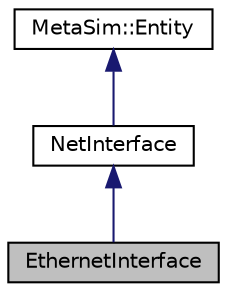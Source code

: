 digraph "EthernetInterface"
{
  edge [fontname="Helvetica",fontsize="10",labelfontname="Helvetica",labelfontsize="10"];
  node [fontname="Helvetica",fontsize="10",shape=record];
  Node1 [label="EthernetInterface",height=0.2,width=0.4,color="black", fillcolor="grey75", style="filled", fontcolor="black"];
  Node2 -> Node1 [dir="back",color="midnightblue",fontsize="10",style="solid"];
  Node2 [label="NetInterface",height=0.2,width=0.4,color="black", fillcolor="white", style="filled",URL="$d9/d91/classNetInterface.html"];
  Node3 -> Node2 [dir="back",color="midnightblue",fontsize="10",style="solid"];
  Node3 [label="MetaSim::Entity",height=0.2,width=0.4,color="black", fillcolor="white", style="filled",URL="$d0/d41/classMetaSim_1_1Entity.html"];
}
